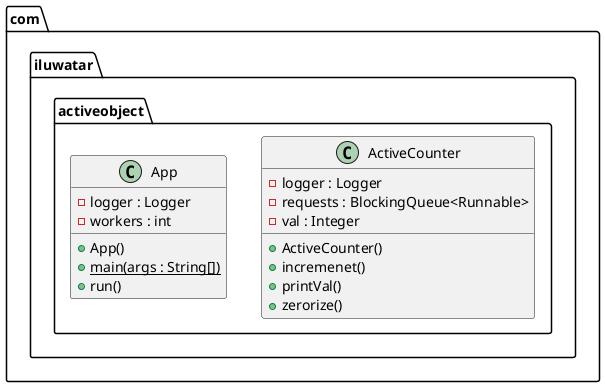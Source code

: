 @startuml
package com.iluwatar.activeobject {
  class ActiveCounter {
    - logger : Logger
    - requests : BlockingQueue<Runnable>
    - val : Integer
    + ActiveCounter()
    + incremenet()
    + printVal()
    + zerorize()
  }
  class App {
    - logger : Logger
    - workers : int
    + App()
    + main(args : String[]) {static}
    + run()
  }
}
@enduml
